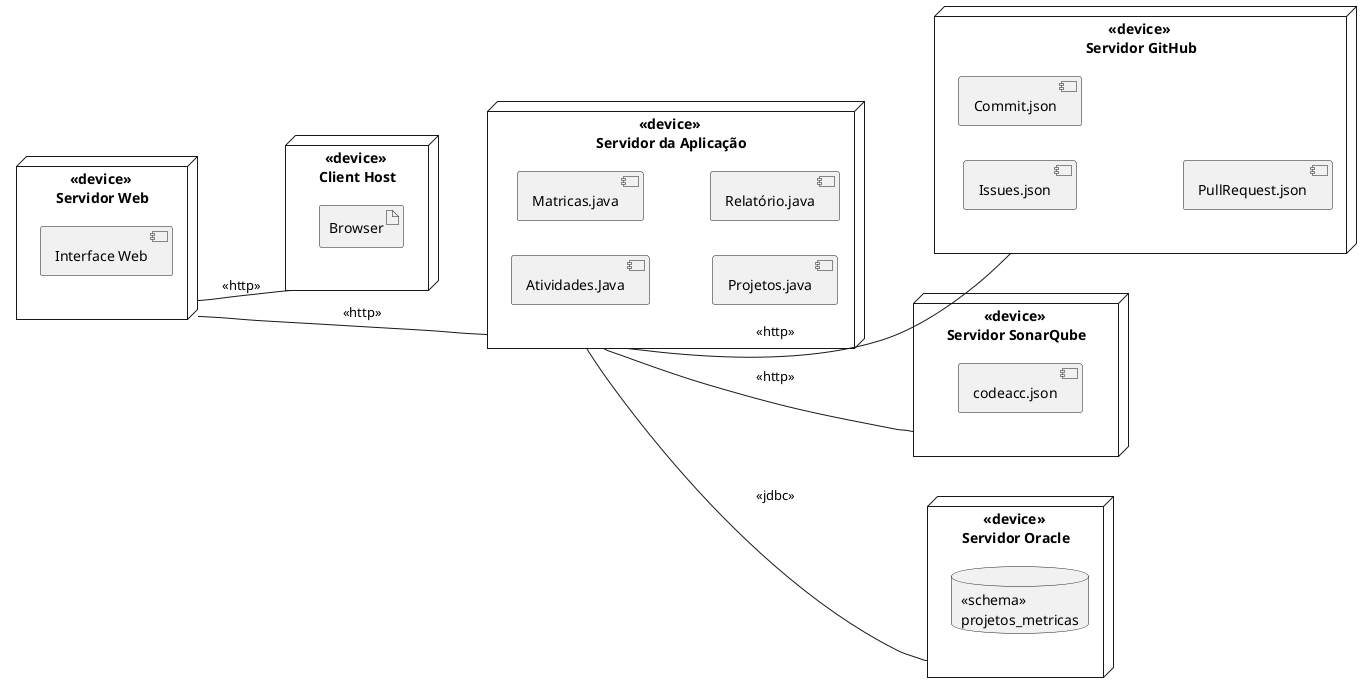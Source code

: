 @startuml
' Definição dos nós de hardware

' skinparam linetype ortho
left to right direction


node "<<device>> \nServidor Web" as servidor_web {
    component "Interface Web" as Inteface
}

node "<<device>> \nClient Host" as client {
    artifact "Browser" as browser
}

node "<<device>> \nServidor da Aplicação" as aplicacao {
    component "Atividades.Java" as gerir_atividades
    component "Matricas.java" as coletar_metricas
    component "Projetos.java" as projetos
    component "Relatório.java" as relatorio

}

node "<<device>> \nServidor GitHub" as github {
    component "Issues.json" as issue
    component "Commit.json" as commit
    component "PullRequest.json" as pr


}

node "<<device>> \nServidor SonarQube" as sonarqube {
    component "codeacc.json" as coletor_sonarqube
}

node "<<device>> \nServidor Oracle" as oracle {
    database "<<schema>> \nprojetos_metricas" as database
}

' Comunicação entre componentes e nós

servidor_web --- aplicacao : <<http>> 
aplicacao --- oracle : <<jdbc>>
aplicacao --- github: <<http>>
aplicacao --- sonarqube: <<http>>
servidor_web -- client: <<http>>

@enduml
